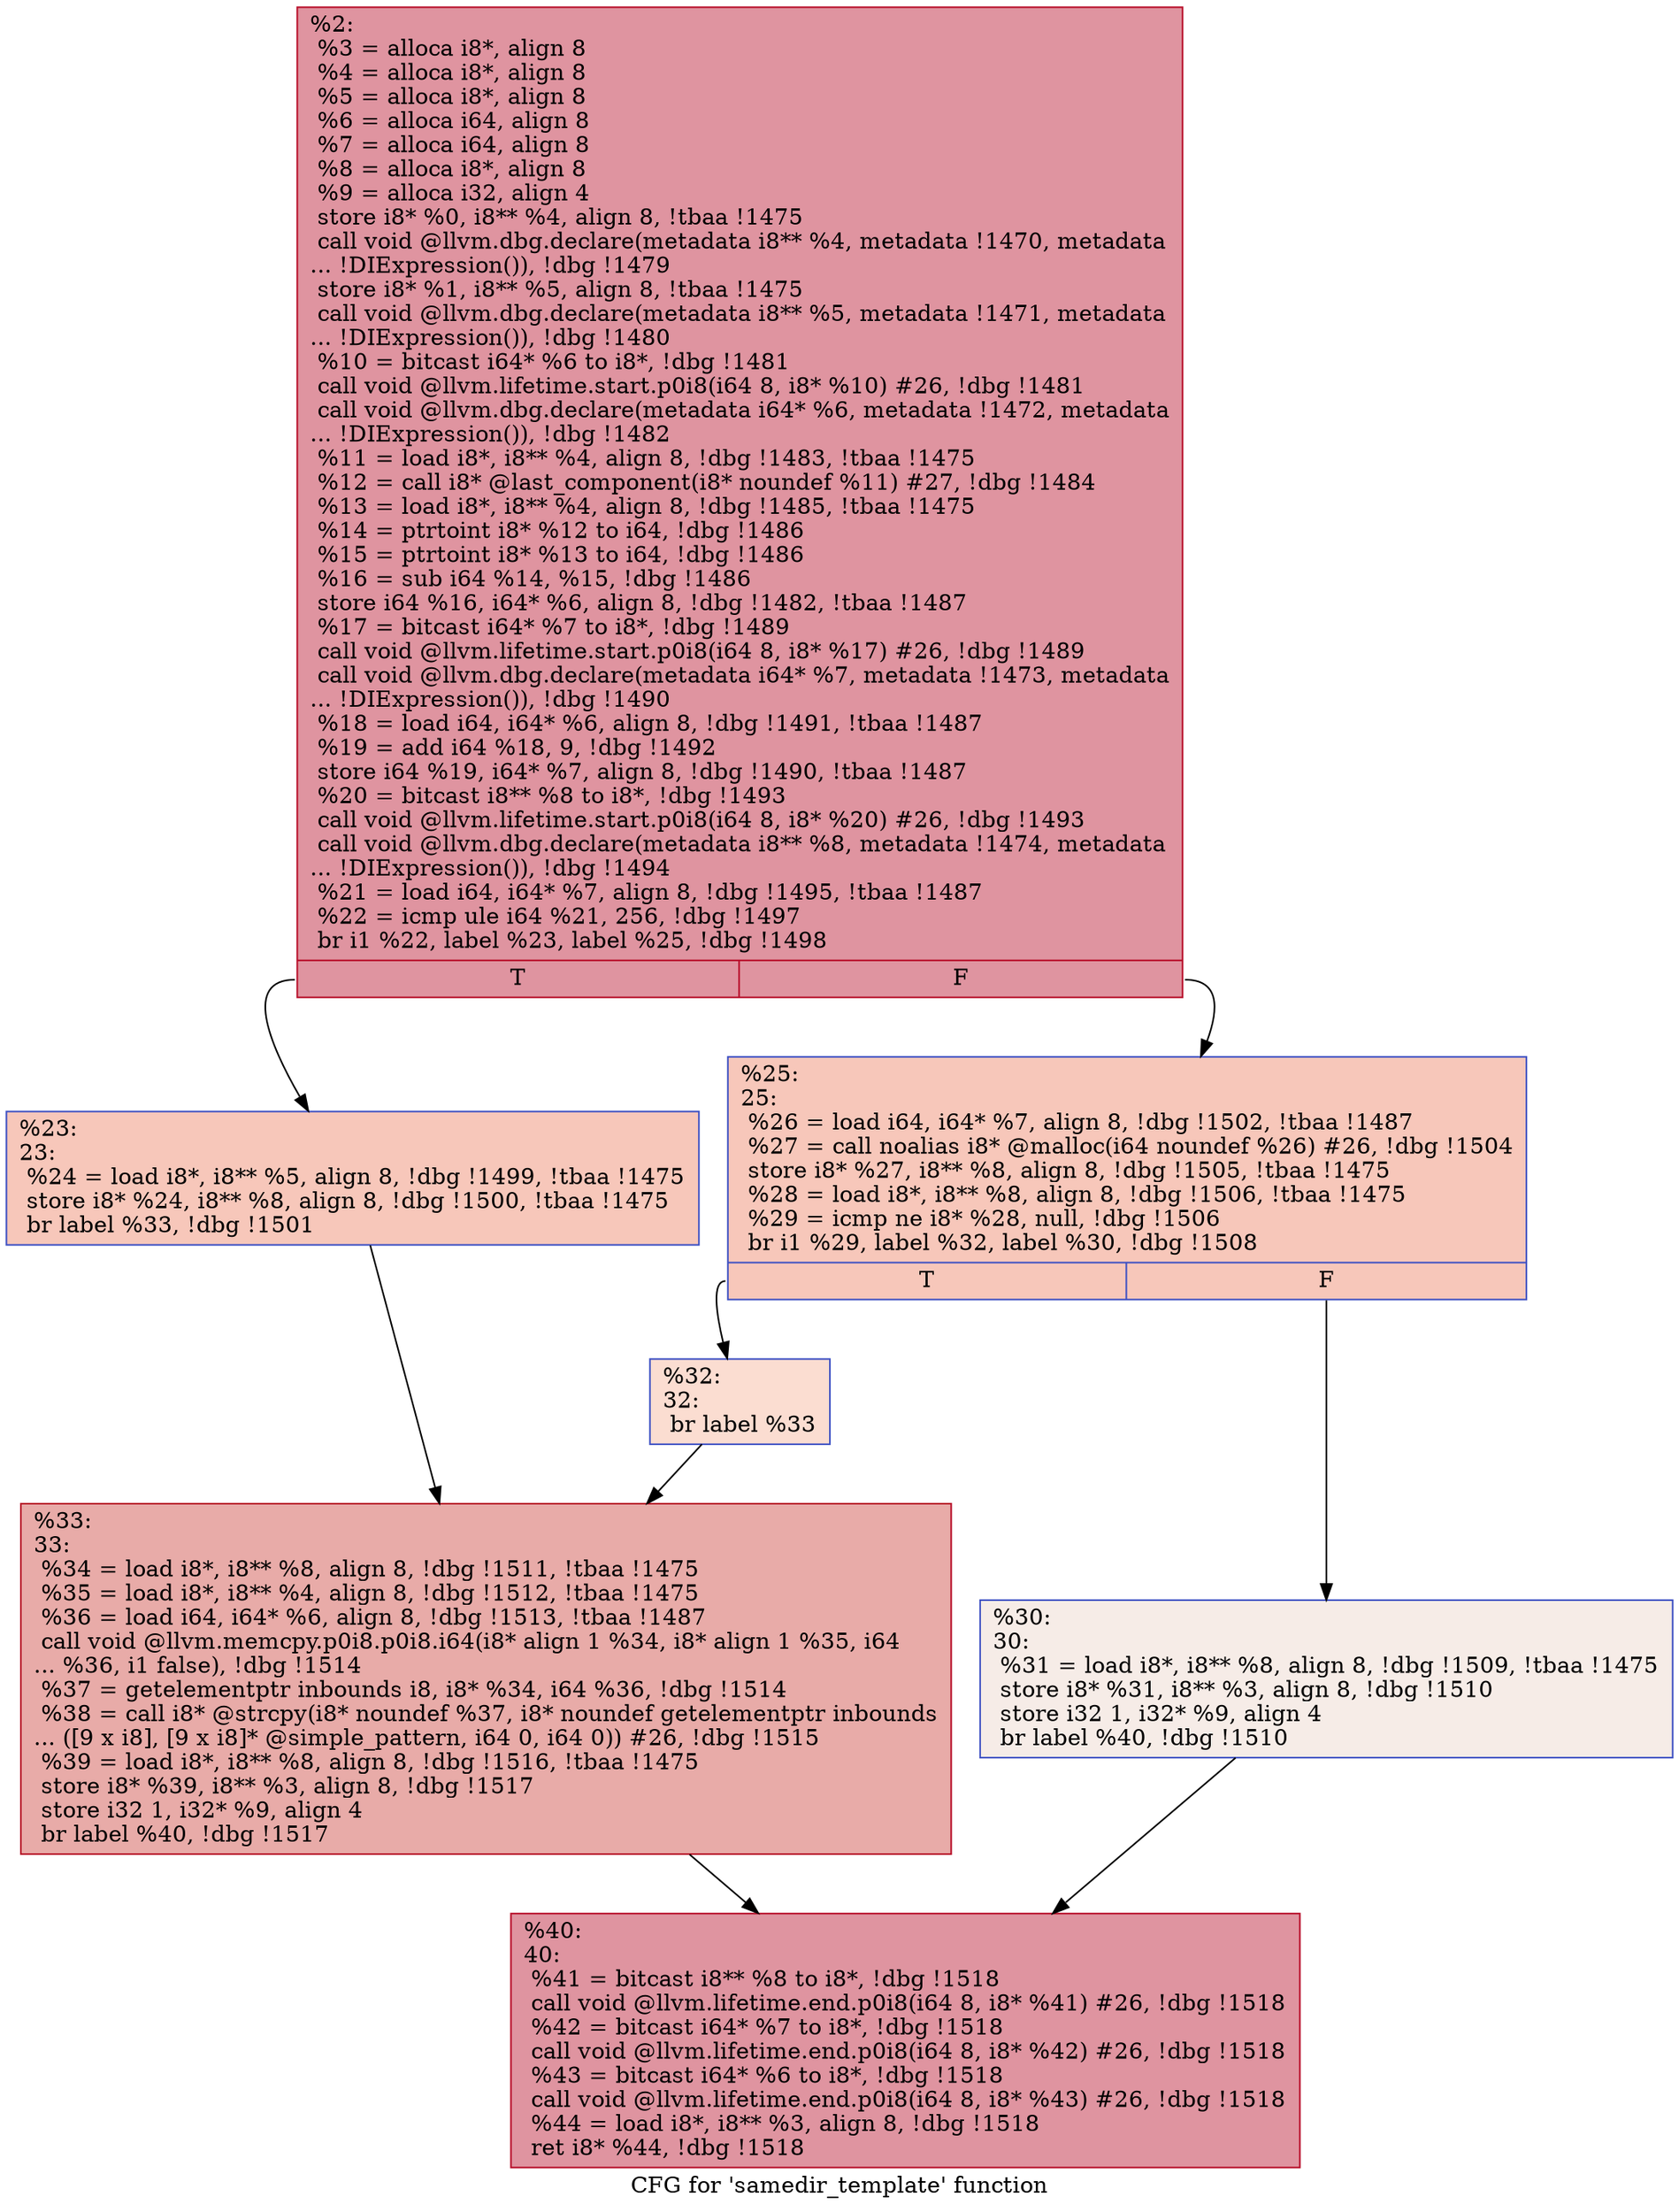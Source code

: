 digraph "CFG for 'samedir_template' function" {
	label="CFG for 'samedir_template' function";

	Node0xf026b0 [shape=record,color="#b70d28ff", style=filled, fillcolor="#b70d2870",label="{%2:\l  %3 = alloca i8*, align 8\l  %4 = alloca i8*, align 8\l  %5 = alloca i8*, align 8\l  %6 = alloca i64, align 8\l  %7 = alloca i64, align 8\l  %8 = alloca i8*, align 8\l  %9 = alloca i32, align 4\l  store i8* %0, i8** %4, align 8, !tbaa !1475\l  call void @llvm.dbg.declare(metadata i8** %4, metadata !1470, metadata\l... !DIExpression()), !dbg !1479\l  store i8* %1, i8** %5, align 8, !tbaa !1475\l  call void @llvm.dbg.declare(metadata i8** %5, metadata !1471, metadata\l... !DIExpression()), !dbg !1480\l  %10 = bitcast i64* %6 to i8*, !dbg !1481\l  call void @llvm.lifetime.start.p0i8(i64 8, i8* %10) #26, !dbg !1481\l  call void @llvm.dbg.declare(metadata i64* %6, metadata !1472, metadata\l... !DIExpression()), !dbg !1482\l  %11 = load i8*, i8** %4, align 8, !dbg !1483, !tbaa !1475\l  %12 = call i8* @last_component(i8* noundef %11) #27, !dbg !1484\l  %13 = load i8*, i8** %4, align 8, !dbg !1485, !tbaa !1475\l  %14 = ptrtoint i8* %12 to i64, !dbg !1486\l  %15 = ptrtoint i8* %13 to i64, !dbg !1486\l  %16 = sub i64 %14, %15, !dbg !1486\l  store i64 %16, i64* %6, align 8, !dbg !1482, !tbaa !1487\l  %17 = bitcast i64* %7 to i8*, !dbg !1489\l  call void @llvm.lifetime.start.p0i8(i64 8, i8* %17) #26, !dbg !1489\l  call void @llvm.dbg.declare(metadata i64* %7, metadata !1473, metadata\l... !DIExpression()), !dbg !1490\l  %18 = load i64, i64* %6, align 8, !dbg !1491, !tbaa !1487\l  %19 = add i64 %18, 9, !dbg !1492\l  store i64 %19, i64* %7, align 8, !dbg !1490, !tbaa !1487\l  %20 = bitcast i8** %8 to i8*, !dbg !1493\l  call void @llvm.lifetime.start.p0i8(i64 8, i8* %20) #26, !dbg !1493\l  call void @llvm.dbg.declare(metadata i8** %8, metadata !1474, metadata\l... !DIExpression()), !dbg !1494\l  %21 = load i64, i64* %7, align 8, !dbg !1495, !tbaa !1487\l  %22 = icmp ule i64 %21, 256, !dbg !1497\l  br i1 %22, label %23, label %25, !dbg !1498\l|{<s0>T|<s1>F}}"];
	Node0xf026b0:s0 -> Node0xf02780;
	Node0xf026b0:s1 -> Node0xf027d0;
	Node0xf02780 [shape=record,color="#3d50c3ff", style=filled, fillcolor="#ec7f6370",label="{%23:\l23:                                               \l  %24 = load i8*, i8** %5, align 8, !dbg !1499, !tbaa !1475\l  store i8* %24, i8** %8, align 8, !dbg !1500, !tbaa !1475\l  br label %33, !dbg !1501\l}"];
	Node0xf02780 -> Node0xf028c0;
	Node0xf027d0 [shape=record,color="#3d50c3ff", style=filled, fillcolor="#ec7f6370",label="{%25:\l25:                                               \l  %26 = load i64, i64* %7, align 8, !dbg !1502, !tbaa !1487\l  %27 = call noalias i8* @malloc(i64 noundef %26) #26, !dbg !1504\l  store i8* %27, i8** %8, align 8, !dbg !1505, !tbaa !1475\l  %28 = load i8*, i8** %8, align 8, !dbg !1506, !tbaa !1475\l  %29 = icmp ne i8* %28, null, !dbg !1506\l  br i1 %29, label %32, label %30, !dbg !1508\l|{<s0>T|<s1>F}}"];
	Node0xf027d0:s0 -> Node0xf02870;
	Node0xf027d0:s1 -> Node0xf02820;
	Node0xf02820 [shape=record,color="#3d50c3ff", style=filled, fillcolor="#ead5c970",label="{%30:\l30:                                               \l  %31 = load i8*, i8** %8, align 8, !dbg !1509, !tbaa !1475\l  store i8* %31, i8** %3, align 8, !dbg !1510\l  store i32 1, i32* %9, align 4\l  br label %40, !dbg !1510\l}"];
	Node0xf02820 -> Node0xf02910;
	Node0xf02870 [shape=record,color="#3d50c3ff", style=filled, fillcolor="#f7b39670",label="{%32:\l32:                                               \l  br label %33\l}"];
	Node0xf02870 -> Node0xf028c0;
	Node0xf028c0 [shape=record,color="#b70d28ff", style=filled, fillcolor="#cc403a70",label="{%33:\l33:                                               \l  %34 = load i8*, i8** %8, align 8, !dbg !1511, !tbaa !1475\l  %35 = load i8*, i8** %4, align 8, !dbg !1512, !tbaa !1475\l  %36 = load i64, i64* %6, align 8, !dbg !1513, !tbaa !1487\l  call void @llvm.memcpy.p0i8.p0i8.i64(i8* align 1 %34, i8* align 1 %35, i64\l... %36, i1 false), !dbg !1514\l  %37 = getelementptr inbounds i8, i8* %34, i64 %36, !dbg !1514\l  %38 = call i8* @strcpy(i8* noundef %37, i8* noundef getelementptr inbounds\l... ([9 x i8], [9 x i8]* @simple_pattern, i64 0, i64 0)) #26, !dbg !1515\l  %39 = load i8*, i8** %8, align 8, !dbg !1516, !tbaa !1475\l  store i8* %39, i8** %3, align 8, !dbg !1517\l  store i32 1, i32* %9, align 4\l  br label %40, !dbg !1517\l}"];
	Node0xf028c0 -> Node0xf02910;
	Node0xf02910 [shape=record,color="#b70d28ff", style=filled, fillcolor="#b70d2870",label="{%40:\l40:                                               \l  %41 = bitcast i8** %8 to i8*, !dbg !1518\l  call void @llvm.lifetime.end.p0i8(i64 8, i8* %41) #26, !dbg !1518\l  %42 = bitcast i64* %7 to i8*, !dbg !1518\l  call void @llvm.lifetime.end.p0i8(i64 8, i8* %42) #26, !dbg !1518\l  %43 = bitcast i64* %6 to i8*, !dbg !1518\l  call void @llvm.lifetime.end.p0i8(i64 8, i8* %43) #26, !dbg !1518\l  %44 = load i8*, i8** %3, align 8, !dbg !1518\l  ret i8* %44, !dbg !1518\l}"];
}
